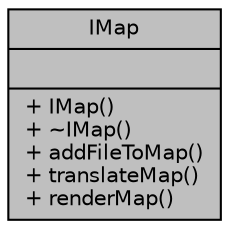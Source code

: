 digraph "IMap"
{
 // LATEX_PDF_SIZE
  edge [fontname="Helvetica",fontsize="10",labelfontname="Helvetica",labelfontsize="10"];
  node [fontname="Helvetica",fontsize="10",shape=record];
  Node1 [label="{IMap\n||+ IMap()\l+ ~IMap()\l+ addFileToMap()\l+ translateMap()\l+ renderMap()\l}",height=0.2,width=0.4,color="black", fillcolor="grey75", style="filled", fontcolor="black",tooltip="Defines an interface into any type of model /summary>"];
}
